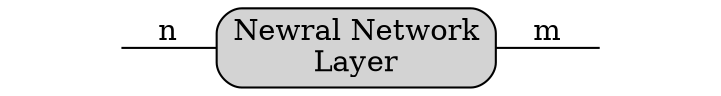 digraph ex_1 {
    graph [rankdir=LR];
    // node
    start [label="", shape=none];
    end [label="", shape=none];
    NN [label="Newral Network\nLayer", shape="box", style="rounded,filled"];
    // edge
    start -> NN [label="n", arrowhead=none];
    NN -> end [label="m", arrowhead=none];
}